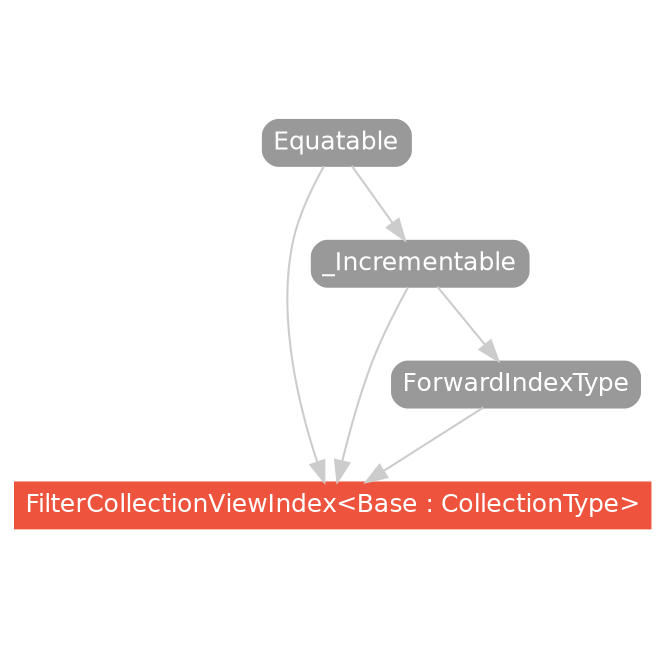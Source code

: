 strict digraph "FilterCollectionViewIndex<Base : CollectionType> - Type Hierarchy - SwiftDoc.org" {
    pad="0.1,0.8"
    node [shape=box, style="filled,rounded", color="#999999", fillcolor="#999999", fontcolor=white, fontname=Helvetica, fontnames="Helvetica,sansserif", fontsize=12, margin="0.07,0.05", height="0.3"]
    edge [color="#cccccc"]
    "Equatable" [URL="/protocol/Equatable/"]
    "FilterCollectionViewIndex<Base : CollectionType>" [URL="/type/FilterCollectionViewIndex/", style="filled", fillcolor="#ee543d", color="#ee543d"]
    "ForwardIndexType" [URL="/protocol/ForwardIndexType/"]
    "_Incrementable" [URL="/protocol/_Incrementable/"]    "ForwardIndexType" -> "FilterCollectionViewIndex<Base : CollectionType>"
    "_Incrementable" -> "FilterCollectionViewIndex<Base : CollectionType>"
    "Equatable" -> "FilterCollectionViewIndex<Base : CollectionType>"
    "_Incrementable" -> "ForwardIndexType"
    "Equatable" -> "_Incrementable"
    "Equatable" -> "_Incrementable"
    subgraph Types {
        rank = max; "FilterCollectionViewIndex<Base : CollectionType>";
    }
}